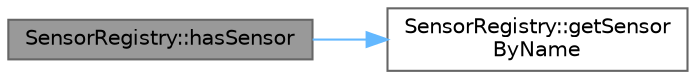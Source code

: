 digraph "SensorRegistry::hasSensor"
{
 // LATEX_PDF_SIZE
  bgcolor="transparent";
  edge [fontname=Helvetica,fontsize=10,labelfontname=Helvetica,labelfontsize=10];
  node [fontname=Helvetica,fontsize=10,shape=box,height=0.2,width=0.4];
  rankdir="LR";
  Node1 [id="Node000001",label="SensorRegistry::hasSensor",height=0.2,width=0.4,color="gray40", fillcolor="grey60", style="filled", fontcolor="black",tooltip="Check if a sensor with the given name exists in the registry."];
  Node1 -> Node2 [id="edge1_Node000001_Node000002",color="steelblue1",style="solid",tooltip=" "];
  Node2 [id="Node000002",label="SensorRegistry::getSensor\lByName",height=0.2,width=0.4,color="grey40", fillcolor="white", style="filled",URL="$class_sensor_registry.html#a630c36ef079d6cbfb9e277ee5425860d",tooltip="Get a sensor by name."];
}
